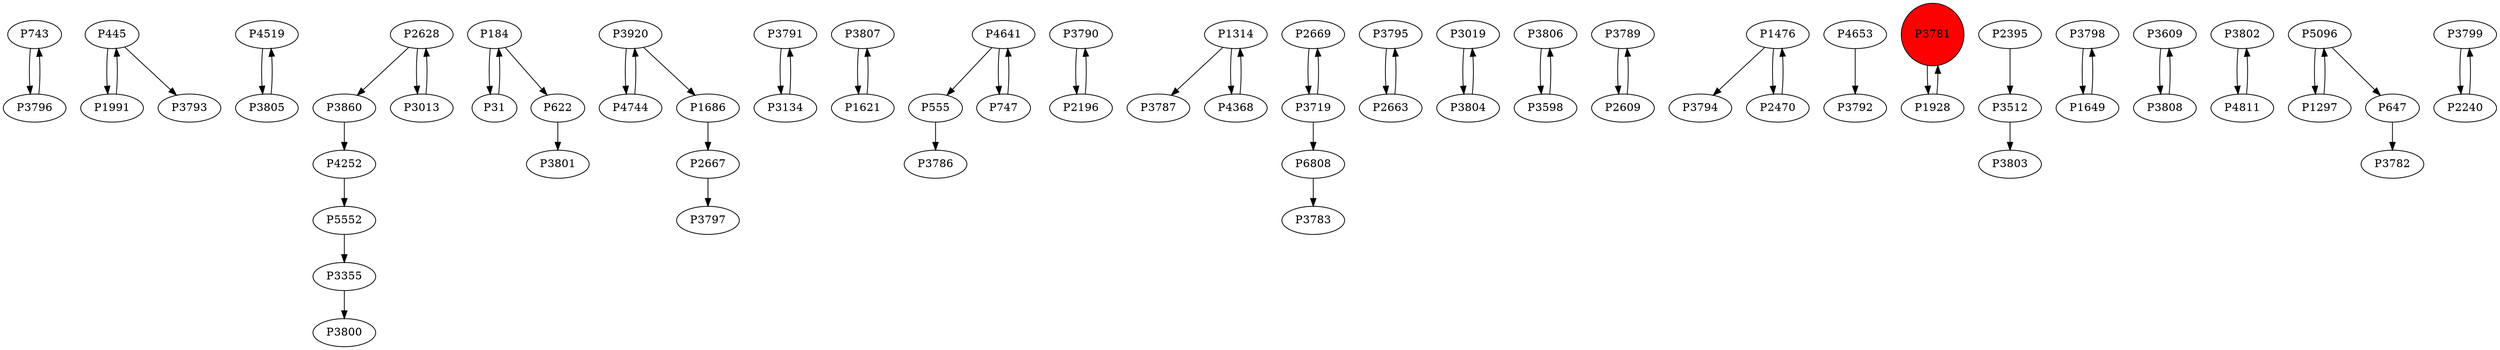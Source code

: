 digraph {
	P743 -> P3796
	P445 -> P1991
	P4519 -> P3805
	P3860 -> P4252
	P184 -> P31
	P1686 -> P2667
	P3791 -> P3134
	P3807 -> P1621
	P4641 -> P555
	P4744 -> P3920
	P3355 -> P3800
	P3790 -> P2196
	P1314 -> P3787
	P2669 -> P3719
	P3796 -> P743
	P2667 -> P3797
	P31 -> P184
	P184 -> P622
	P3795 -> P2663
	P3805 -> P4519
	P3019 -> P3804
	P5552 -> P3355
	P3806 -> P3598
	P3789 -> P2609
	P1476 -> P3794
	P1314 -> P4368
	P4653 -> P3792
	P747 -> P4641
	P3781 -> P1928
	P1476 -> P2470
	P2395 -> P3512
	P555 -> P3786
	P3134 -> P3791
	P1991 -> P445
	P4368 -> P1314
	P2628 -> P3860
	P3804 -> P3019
	P3920 -> P1686
	P3598 -> P3806
	P3013 -> P2628
	P1621 -> P3807
	P3920 -> P4744
	P3798 -> P1649
	P3719 -> P2669
	P3719 -> P6808
	P4641 -> P747
	P1928 -> P3781
	P3609 -> P3808
	P3802 -> P4811
	P4811 -> P3802
	P5096 -> P1297
	P6808 -> P3783
	P445 -> P3793
	P1649 -> P3798
	P647 -> P3782
	P2470 -> P1476
	P3799 -> P2240
	P2628 -> P3013
	P1297 -> P5096
	P2663 -> P3795
	P3512 -> P3803
	P2196 -> P3790
	P2609 -> P3789
	P622 -> P3801
	P4252 -> P5552
	P2240 -> P3799
	P3808 -> P3609
	P5096 -> P647
	P3781 [shape=circle]
	P3781 [style=filled]
	P3781 [fillcolor=red]
}
